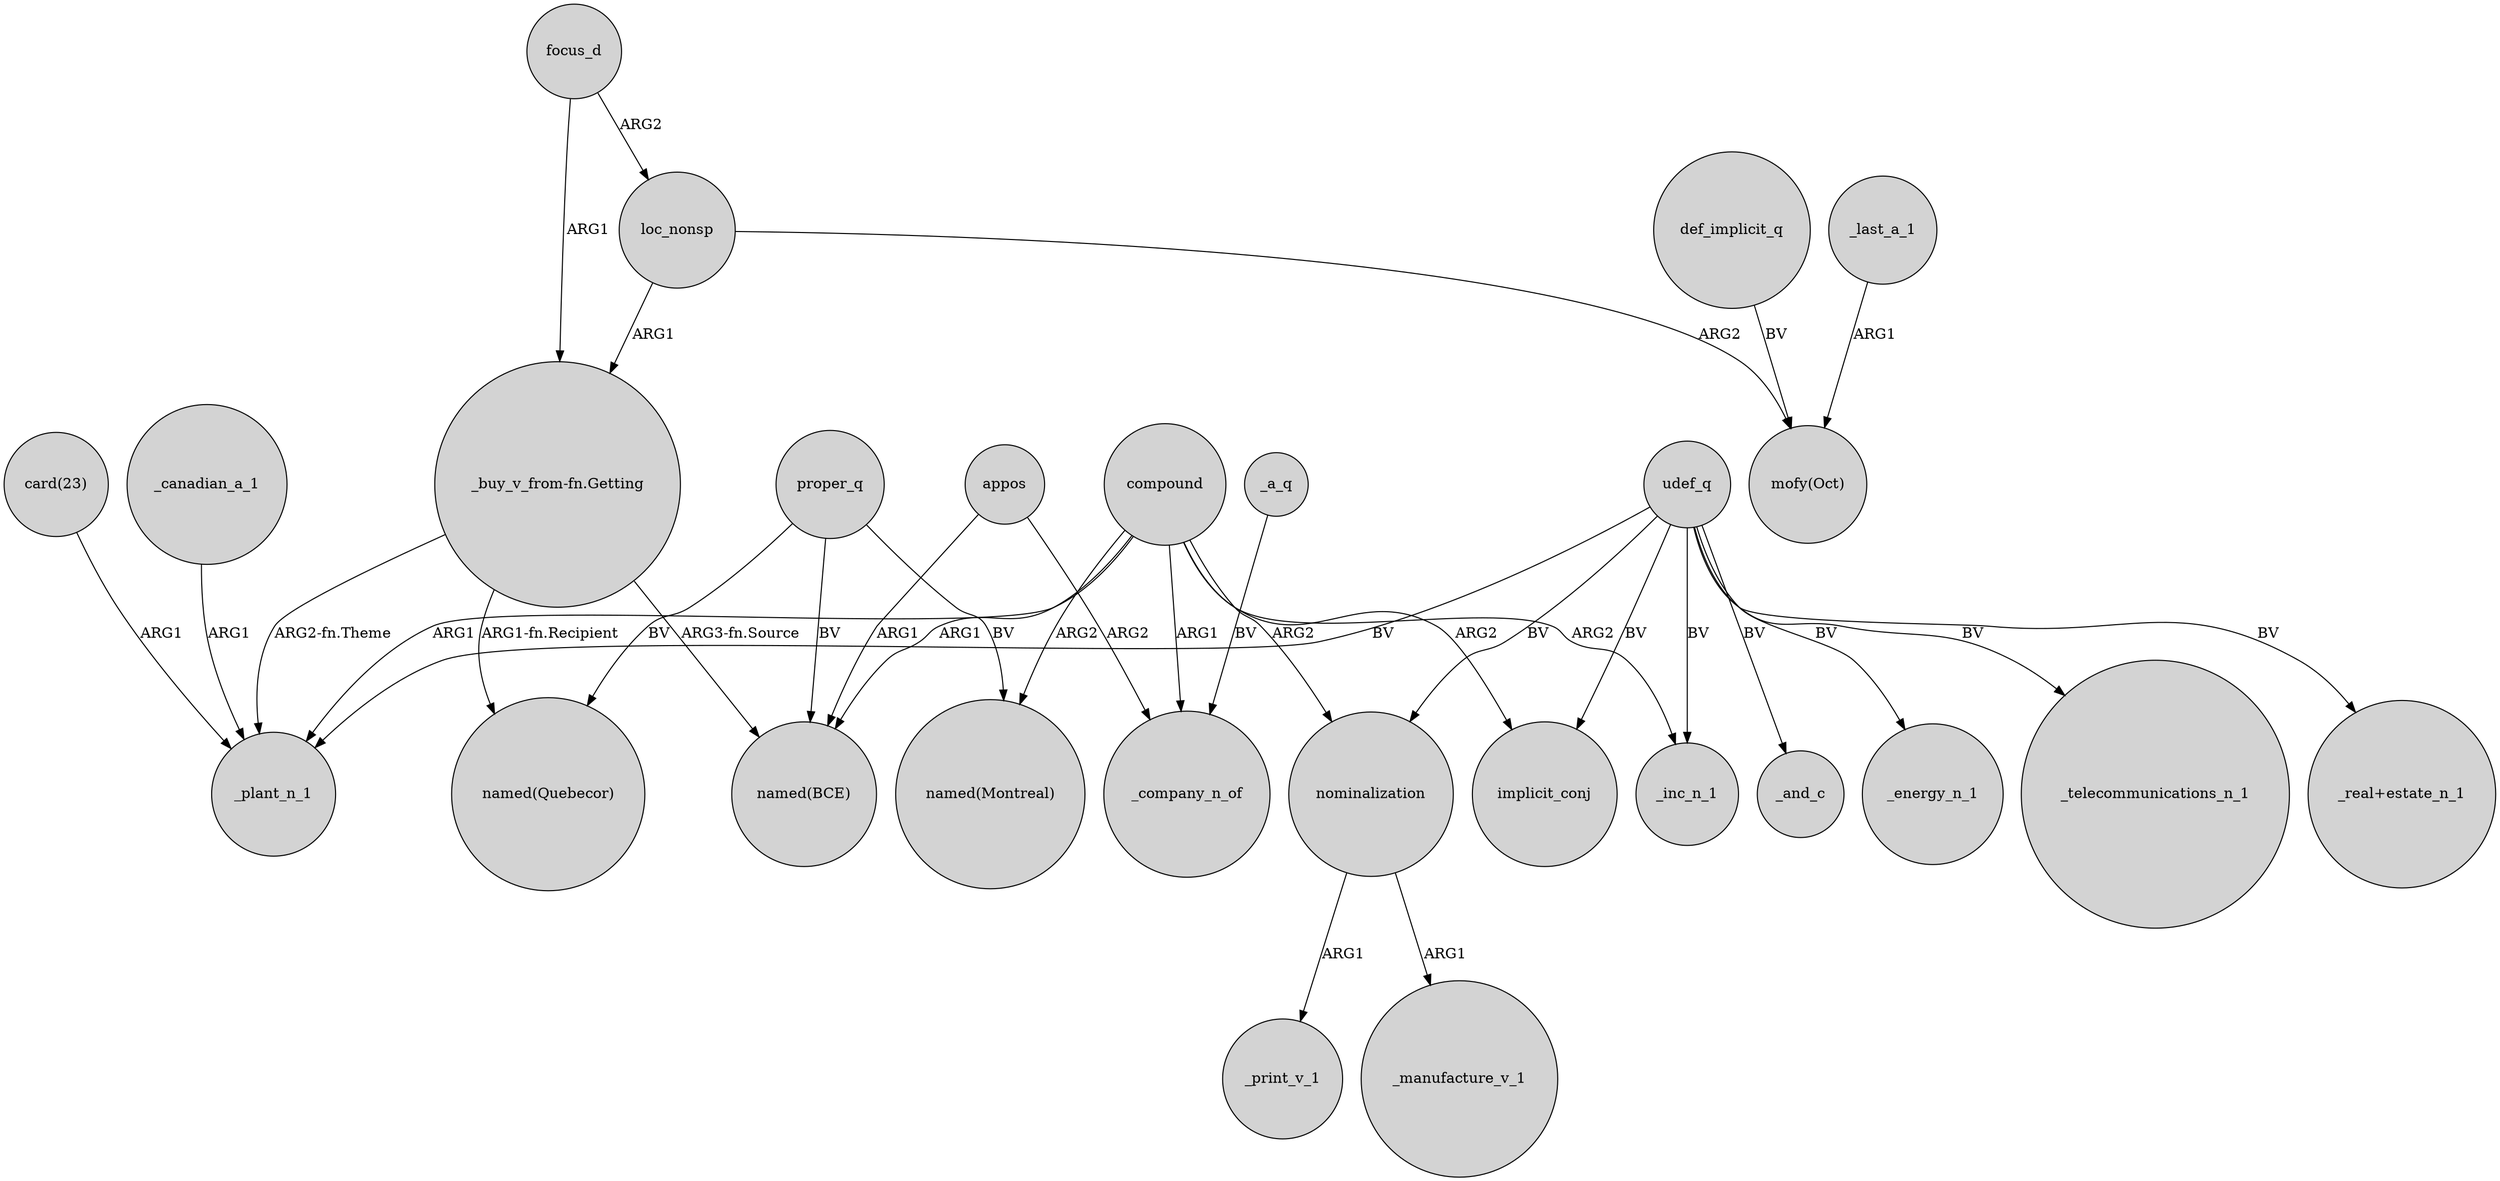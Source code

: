 digraph {
	node [shape=circle style=filled]
	loc_nonsp -> "_buy_v_from-fn.Getting" [label=ARG1]
	udef_q -> _plant_n_1 [label=BV]
	compound -> "named(Montreal)" [label=ARG2]
	nominalization -> _print_v_1 [label=ARG1]
	proper_q -> "named(BCE)" [label=BV]
	_canadian_a_1 -> _plant_n_1 [label=ARG1]
	_last_a_1 -> "mofy(Oct)" [label=ARG1]
	"_buy_v_from-fn.Getting" -> _plant_n_1 [label="ARG2-fn.Theme"]
	udef_q -> nominalization [label=BV]
	_a_q -> _company_n_of [label=BV]
	compound -> _company_n_of [label=ARG1]
	focus_d -> loc_nonsp [label=ARG2]
	udef_q -> _and_c [label=BV]
	compound -> "named(BCE)" [label=ARG1]
	proper_q -> "named(Montreal)" [label=BV]
	compound -> implicit_conj [label=ARG2]
	compound -> nominalization [label=ARG2]
	udef_q -> _inc_n_1 [label=BV]
	compound -> _inc_n_1 [label=ARG2]
	udef_q -> _energy_n_1 [label=BV]
	appos -> "named(BCE)" [label=ARG1]
	"card(23)" -> _plant_n_1 [label=ARG1]
	"_buy_v_from-fn.Getting" -> "named(BCE)" [label="ARG3-fn.Source"]
	def_implicit_q -> "mofy(Oct)" [label=BV]
	udef_q -> _telecommunications_n_1 [label=BV]
	compound -> _plant_n_1 [label=ARG1]
	appos -> _company_n_of [label=ARG2]
	"_buy_v_from-fn.Getting" -> "named(Quebecor)" [label="ARG1-fn.Recipient"]
	loc_nonsp -> "mofy(Oct)" [label=ARG2]
	udef_q -> "_real+estate_n_1" [label=BV]
	focus_d -> "_buy_v_from-fn.Getting" [label=ARG1]
	nominalization -> _manufacture_v_1 [label=ARG1]
	proper_q -> "named(Quebecor)" [label=BV]
	udef_q -> implicit_conj [label=BV]
}
